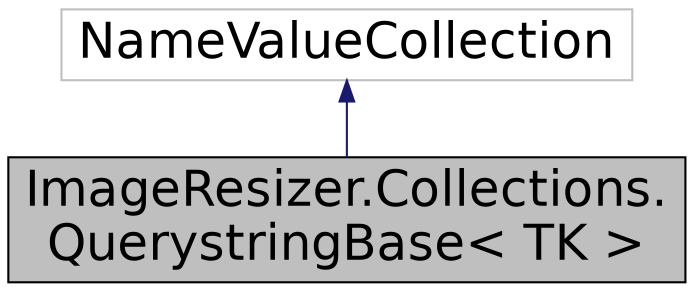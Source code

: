 digraph "ImageResizer.Collections.QuerystringBase&lt; TK &gt;"
{
  edge [fontname="Helvetica",fontsize="24",labelfontname="Helvetica",labelfontsize="24"];
  node [fontname="Helvetica",fontsize="24",shape=record];
  Node1 [label="ImageResizer.Collections.\lQuerystringBase\< TK \>",height=0.2,width=0.4,color="black", fillcolor="grey75", style="filled" fontcolor="black"];
  Node2 -> Node1 [dir="back",color="midnightblue",fontsize="24",style="solid",fontname="Helvetica"];
  Node2 [label="NameValueCollection",height=0.2,width=0.4,color="grey75", fillcolor="white", style="filled"];
}
